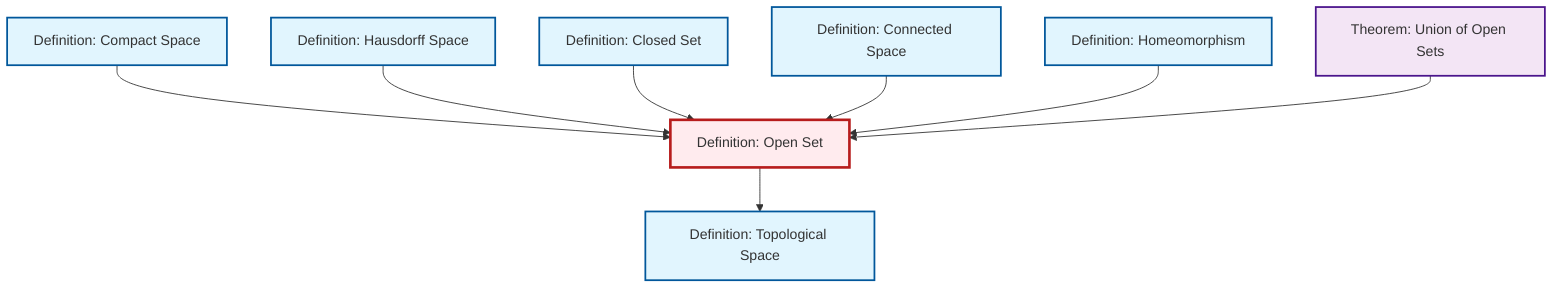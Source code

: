 graph TD
    classDef definition fill:#e1f5fe,stroke:#01579b,stroke-width:2px
    classDef theorem fill:#f3e5f5,stroke:#4a148c,stroke-width:2px
    classDef axiom fill:#fff3e0,stroke:#e65100,stroke-width:2px
    classDef example fill:#e8f5e9,stroke:#1b5e20,stroke-width:2px
    classDef current fill:#ffebee,stroke:#b71c1c,stroke-width:3px
    def-homeomorphism["Definition: Homeomorphism"]:::definition
    thm-union-open-sets["Theorem: Union of Open Sets"]:::theorem
    def-topological-space["Definition: Topological Space"]:::definition
    def-compact["Definition: Compact Space"]:::definition
    def-closed-set["Definition: Closed Set"]:::definition
    def-hausdorff["Definition: Hausdorff Space"]:::definition
    def-open-set["Definition: Open Set"]:::definition
    def-connected["Definition: Connected Space"]:::definition
    def-open-set --> def-topological-space
    def-compact --> def-open-set
    def-hausdorff --> def-open-set
    def-closed-set --> def-open-set
    def-connected --> def-open-set
    def-homeomorphism --> def-open-set
    thm-union-open-sets --> def-open-set
    class def-open-set current